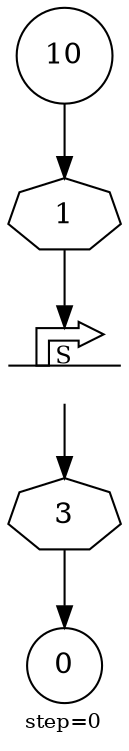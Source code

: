 digraph {
  graph  [labelloc=bottom,labeljust=left,fontsize="10",label="step=0"];
  "21" [shape=circle,peripheries="1",label=<10>,labelfontcolor=Black,color=black];
  "22" [shape=promoter,peripheries="1",label=<<SUP>S</SUP>>,labelfontcolor=black,color=black];
  "24" [shape=circle,peripheries="1",label=<0>,labelfontcolor=black,color=black];
  "23" [label=<1>,peripheries="1",color=black,shape=septagon];
  "21" -> "23" [color=black];
  "23" -> "22" [color=black];
  "25" [label=<3>,peripheries="1",color=black,shape=septagon];
  "22" -> "25" [color=black];
  "25" -> "24" [color=black];
}